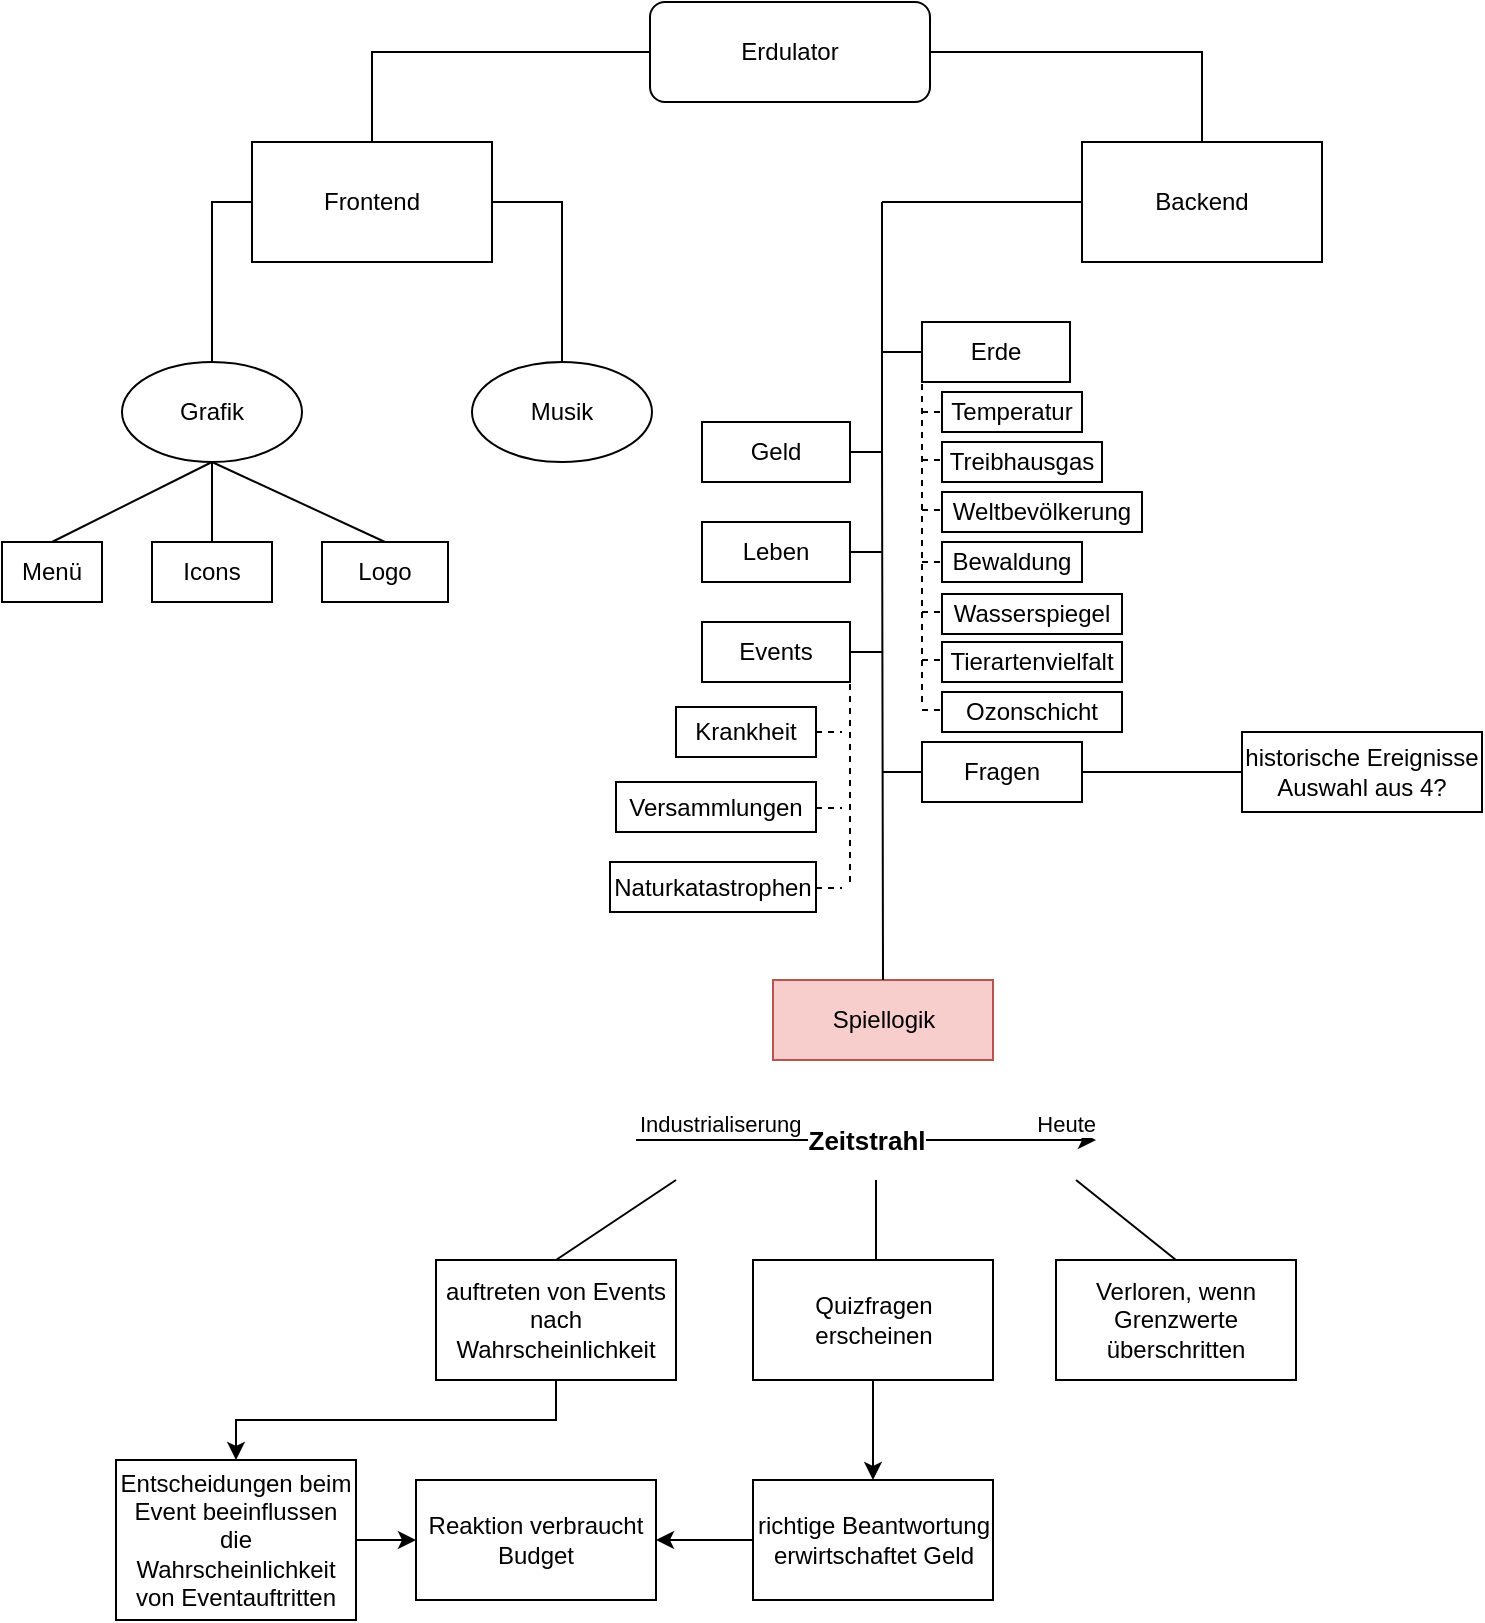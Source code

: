 <mxfile version="21.3.7" type="device">
  <diagram id="C5RBs43oDa-KdzZeNtuy" name="Page-1">
    <mxGraphModel dx="821" dy="531" grid="1" gridSize="10" guides="1" tooltips="1" connect="1" arrows="1" fold="1" page="1" pageScale="1" pageWidth="827" pageHeight="1169" math="0" shadow="0">
      <root>
        <mxCell id="WIyWlLk6GJQsqaUBKTNV-0" />
        <mxCell id="WIyWlLk6GJQsqaUBKTNV-1" parent="WIyWlLk6GJQsqaUBKTNV-0" />
        <mxCell id="-32vy3LndMPn5ti-Iiko-0" value="Erdulator" style="rounded=1;whiteSpace=wrap;html=1;" parent="WIyWlLk6GJQsqaUBKTNV-1" vertex="1">
          <mxGeometry x="344" y="10" width="140" height="50" as="geometry" />
        </mxCell>
        <mxCell id="-32vy3LndMPn5ti-Iiko-4" value="Logo" style="rounded=0;whiteSpace=wrap;html=1;" parent="WIyWlLk6GJQsqaUBKTNV-1" vertex="1">
          <mxGeometry x="180" y="280" width="63" height="30" as="geometry" />
        </mxCell>
        <mxCell id="-32vy3LndMPn5ti-Iiko-6" value="Musik" style="ellipse;whiteSpace=wrap;html=1;" parent="WIyWlLk6GJQsqaUBKTNV-1" vertex="1">
          <mxGeometry x="255" y="190" width="90" height="50" as="geometry" />
        </mxCell>
        <mxCell id="-32vy3LndMPn5ti-Iiko-7" value="Grafik" style="ellipse;whiteSpace=wrap;html=1;" parent="WIyWlLk6GJQsqaUBKTNV-1" vertex="1">
          <mxGeometry x="80" y="190" width="90" height="50" as="geometry" />
        </mxCell>
        <mxCell id="-32vy3LndMPn5ti-Iiko-8" value="Icons" style="rounded=0;whiteSpace=wrap;html=1;" parent="WIyWlLk6GJQsqaUBKTNV-1" vertex="1">
          <mxGeometry x="95" y="280" width="60" height="30" as="geometry" />
        </mxCell>
        <mxCell id="-32vy3LndMPn5ti-Iiko-9" value="Spiellogik" style="rounded=0;whiteSpace=wrap;html=1;fillColor=#f8cecc;strokeColor=#b85450;" parent="WIyWlLk6GJQsqaUBKTNV-1" vertex="1">
          <mxGeometry x="405.5" y="499" width="110" height="40" as="geometry" />
        </mxCell>
        <mxCell id="-32vy3LndMPn5ti-Iiko-12" value="Backend" style="rounded=0;whiteSpace=wrap;html=1;" parent="WIyWlLk6GJQsqaUBKTNV-1" vertex="1">
          <mxGeometry x="560" y="80" width="120" height="60" as="geometry" />
        </mxCell>
        <mxCell id="-32vy3LndMPn5ti-Iiko-13" value="Menü" style="rounded=0;whiteSpace=wrap;html=1;" parent="WIyWlLk6GJQsqaUBKTNV-1" vertex="1">
          <mxGeometry x="20" y="280" width="50" height="30" as="geometry" />
        </mxCell>
        <mxCell id="-32vy3LndMPn5ti-Iiko-14" value="Erde" style="rounded=0;whiteSpace=wrap;html=1;" parent="WIyWlLk6GJQsqaUBKTNV-1" vertex="1">
          <mxGeometry x="480" y="170" width="74" height="30" as="geometry" />
        </mxCell>
        <mxCell id="hOgS6Yp5M-0GujkyoiVl-0" value="Frontend" style="rounded=0;whiteSpace=wrap;html=1;" parent="WIyWlLk6GJQsqaUBKTNV-1" vertex="1">
          <mxGeometry x="145" y="80" width="120" height="60" as="geometry" />
        </mxCell>
        <mxCell id="hOgS6Yp5M-0GujkyoiVl-1" value="Geld" style="rounded=0;whiteSpace=wrap;html=1;" parent="WIyWlLk6GJQsqaUBKTNV-1" vertex="1">
          <mxGeometry x="370" y="220" width="74" height="30" as="geometry" />
        </mxCell>
        <mxCell id="hOgS6Yp5M-0GujkyoiVl-3" value="Events" style="rounded=0;whiteSpace=wrap;html=1;" parent="WIyWlLk6GJQsqaUBKTNV-1" vertex="1">
          <mxGeometry x="370" y="320" width="74" height="30" as="geometry" />
        </mxCell>
        <mxCell id="hOgS6Yp5M-0GujkyoiVl-5" value="Fragen" style="rounded=0;whiteSpace=wrap;html=1;" parent="WIyWlLk6GJQsqaUBKTNV-1" vertex="1">
          <mxGeometry x="480" y="380" width="80" height="30" as="geometry" />
        </mxCell>
        <mxCell id="hOgS6Yp5M-0GujkyoiVl-6" value="historische Ereignisse&lt;br&gt;Auswahl aus 4?" style="rounded=0;whiteSpace=wrap;html=1;" parent="WIyWlLk6GJQsqaUBKTNV-1" vertex="1">
          <mxGeometry x="640" y="375" width="120" height="40" as="geometry" />
        </mxCell>
        <mxCell id="hOgS6Yp5M-0GujkyoiVl-8" value="" style="endArrow=none;html=1;rounded=0;entryX=1;entryY=0.5;entryDx=0;entryDy=0;exitX=0;exitY=0.5;exitDx=0;exitDy=0;" parent="WIyWlLk6GJQsqaUBKTNV-1" source="hOgS6Yp5M-0GujkyoiVl-6" target="hOgS6Yp5M-0GujkyoiVl-5" edge="1">
          <mxGeometry width="50" height="50" relative="1" as="geometry">
            <mxPoint x="630" y="385" as="sourcePoint" />
            <mxPoint x="440" y="260" as="targetPoint" />
          </mxGeometry>
        </mxCell>
        <mxCell id="hOgS6Yp5M-0GujkyoiVl-11" value="" style="endArrow=none;html=1;rounded=0;entryX=0;entryY=0.5;entryDx=0;entryDy=0;exitX=0.5;exitY=0;exitDx=0;exitDy=0;" parent="WIyWlLk6GJQsqaUBKTNV-1" source="hOgS6Yp5M-0GujkyoiVl-0" target="-32vy3LndMPn5ti-Iiko-0" edge="1">
          <mxGeometry width="50" height="50" relative="1" as="geometry">
            <mxPoint x="390" y="310" as="sourcePoint" />
            <mxPoint x="440" y="260" as="targetPoint" />
            <Array as="points">
              <mxPoint x="205" y="35" />
            </Array>
          </mxGeometry>
        </mxCell>
        <mxCell id="hOgS6Yp5M-0GujkyoiVl-12" value="" style="endArrow=none;html=1;rounded=0;entryX=1;entryY=0.5;entryDx=0;entryDy=0;exitX=0.5;exitY=0;exitDx=0;exitDy=0;" parent="WIyWlLk6GJQsqaUBKTNV-1" source="-32vy3LndMPn5ti-Iiko-12" target="-32vy3LndMPn5ti-Iiko-0" edge="1">
          <mxGeometry width="50" height="50" relative="1" as="geometry">
            <mxPoint x="390" y="310" as="sourcePoint" />
            <mxPoint x="440" y="260" as="targetPoint" />
            <Array as="points">
              <mxPoint x="620" y="35" />
            </Array>
          </mxGeometry>
        </mxCell>
        <mxCell id="hOgS6Yp5M-0GujkyoiVl-14" value="" style="endArrow=none;html=1;rounded=0;exitX=0.5;exitY=0;exitDx=0;exitDy=0;" parent="WIyWlLk6GJQsqaUBKTNV-1" edge="1" source="-32vy3LndMPn5ti-Iiko-9">
          <mxGeometry width="50" height="50" relative="1" as="geometry">
            <mxPoint x="460" y="470" as="sourcePoint" />
            <mxPoint x="460" y="110" as="targetPoint" />
            <Array as="points">
              <mxPoint x="460" y="230" />
            </Array>
          </mxGeometry>
        </mxCell>
        <mxCell id="hOgS6Yp5M-0GujkyoiVl-15" value="" style="endArrow=none;html=1;rounded=0;entryX=0;entryY=0.5;entryDx=0;entryDy=0;" parent="WIyWlLk6GJQsqaUBKTNV-1" edge="1" target="-32vy3LndMPn5ti-Iiko-12">
          <mxGeometry width="50" height="50" relative="1" as="geometry">
            <mxPoint x="460" y="110" as="sourcePoint" />
            <mxPoint x="520" y="110" as="targetPoint" />
          </mxGeometry>
        </mxCell>
        <mxCell id="hOgS6Yp5M-0GujkyoiVl-16" value="" style="endArrow=none;html=1;rounded=0;exitX=0;exitY=0.5;exitDx=0;exitDy=0;" parent="WIyWlLk6GJQsqaUBKTNV-1" source="-32vy3LndMPn5ti-Iiko-14" edge="1">
          <mxGeometry width="50" height="50" relative="1" as="geometry">
            <mxPoint x="390" y="310" as="sourcePoint" />
            <mxPoint x="460" y="185" as="targetPoint" />
          </mxGeometry>
        </mxCell>
        <mxCell id="hOgS6Yp5M-0GujkyoiVl-20" value="" style="endArrow=none;html=1;rounded=0;entryX=0;entryY=0.5;entryDx=0;entryDy=0;" parent="WIyWlLk6GJQsqaUBKTNV-1" target="hOgS6Yp5M-0GujkyoiVl-5" edge="1">
          <mxGeometry width="50" height="50" relative="1" as="geometry">
            <mxPoint x="460" y="395" as="sourcePoint" />
            <mxPoint x="450" y="270" as="targetPoint" />
          </mxGeometry>
        </mxCell>
        <mxCell id="hOgS6Yp5M-0GujkyoiVl-21" value="" style="endArrow=none;html=1;rounded=0;entryX=0;entryY=0.5;entryDx=0;entryDy=0;exitX=0.5;exitY=0;exitDx=0;exitDy=0;" parent="WIyWlLk6GJQsqaUBKTNV-1" source="-32vy3LndMPn5ti-Iiko-7" target="hOgS6Yp5M-0GujkyoiVl-0" edge="1">
          <mxGeometry width="50" height="50" relative="1" as="geometry">
            <mxPoint x="435" y="230" as="sourcePoint" />
            <mxPoint x="485" y="180" as="targetPoint" />
            <Array as="points">
              <mxPoint x="125" y="110" />
            </Array>
          </mxGeometry>
        </mxCell>
        <mxCell id="hOgS6Yp5M-0GujkyoiVl-22" value="" style="endArrow=none;html=1;rounded=0;entryX=0.5;entryY=0;entryDx=0;entryDy=0;exitX=1;exitY=0.5;exitDx=0;exitDy=0;" parent="WIyWlLk6GJQsqaUBKTNV-1" source="hOgS6Yp5M-0GujkyoiVl-0" target="-32vy3LndMPn5ti-Iiko-6" edge="1">
          <mxGeometry width="50" height="50" relative="1" as="geometry">
            <mxPoint x="435" y="230" as="sourcePoint" />
            <mxPoint x="485" y="180" as="targetPoint" />
            <Array as="points">
              <mxPoint x="300" y="110" />
            </Array>
          </mxGeometry>
        </mxCell>
        <mxCell id="hOgS6Yp5M-0GujkyoiVl-23" value="" style="endArrow=none;html=1;rounded=0;entryX=0.5;entryY=1;entryDx=0;entryDy=0;exitX=0.5;exitY=0;exitDx=0;exitDy=0;" parent="WIyWlLk6GJQsqaUBKTNV-1" source="-32vy3LndMPn5ti-Iiko-13" target="-32vy3LndMPn5ti-Iiko-7" edge="1">
          <mxGeometry width="50" height="50" relative="1" as="geometry">
            <mxPoint x="435" y="230" as="sourcePoint" />
            <mxPoint x="485" y="180" as="targetPoint" />
          </mxGeometry>
        </mxCell>
        <mxCell id="hOgS6Yp5M-0GujkyoiVl-24" value="" style="endArrow=none;html=1;rounded=0;exitX=0.5;exitY=0;exitDx=0;exitDy=0;entryX=0.5;entryY=1;entryDx=0;entryDy=0;" parent="WIyWlLk6GJQsqaUBKTNV-1" source="-32vy3LndMPn5ti-Iiko-8" target="-32vy3LndMPn5ti-Iiko-7" edge="1">
          <mxGeometry width="50" height="50" relative="1" as="geometry">
            <mxPoint x="435" y="230" as="sourcePoint" />
            <mxPoint x="485" y="180" as="targetPoint" />
          </mxGeometry>
        </mxCell>
        <mxCell id="hOgS6Yp5M-0GujkyoiVl-25" value="" style="endArrow=none;html=1;rounded=0;entryX=0.5;entryY=1;entryDx=0;entryDy=0;exitX=0.5;exitY=0;exitDx=0;exitDy=0;" parent="WIyWlLk6GJQsqaUBKTNV-1" source="-32vy3LndMPn5ti-Iiko-4" target="-32vy3LndMPn5ti-Iiko-7" edge="1">
          <mxGeometry width="50" height="50" relative="1" as="geometry">
            <mxPoint x="435" y="230" as="sourcePoint" />
            <mxPoint x="485" y="180" as="targetPoint" />
          </mxGeometry>
        </mxCell>
        <mxCell id="eFvADaPb18l-1pj3lCzg-3" value="Leben" style="rounded=0;whiteSpace=wrap;html=1;" vertex="1" parent="WIyWlLk6GJQsqaUBKTNV-1">
          <mxGeometry x="370" y="270" width="74" height="30" as="geometry" />
        </mxCell>
        <mxCell id="eFvADaPb18l-1pj3lCzg-12" value="" style="endArrow=classic;html=1;rounded=0;" edge="1" parent="WIyWlLk6GJQsqaUBKTNV-1">
          <mxGeometry relative="1" as="geometry">
            <mxPoint x="337" y="579" as="sourcePoint" />
            <mxPoint x="567" y="579" as="targetPoint" />
          </mxGeometry>
        </mxCell>
        <mxCell id="eFvADaPb18l-1pj3lCzg-13" value="Zeitstrahl" style="edgeLabel;resizable=0;html=1;align=center;verticalAlign=middle;fontSize=13;fontStyle=1" connectable="0" vertex="1" parent="eFvADaPb18l-1pj3lCzg-12">
          <mxGeometry relative="1" as="geometry" />
        </mxCell>
        <mxCell id="eFvADaPb18l-1pj3lCzg-14" value="Industrialiserung" style="edgeLabel;resizable=0;html=1;align=left;verticalAlign=bottom;" connectable="0" vertex="1" parent="eFvADaPb18l-1pj3lCzg-12">
          <mxGeometry x="-1" relative="1" as="geometry" />
        </mxCell>
        <mxCell id="eFvADaPb18l-1pj3lCzg-15" value="Heute" style="edgeLabel;resizable=0;html=1;align=right;verticalAlign=bottom;" connectable="0" vertex="1" parent="eFvADaPb18l-1pj3lCzg-12">
          <mxGeometry x="1" relative="1" as="geometry" />
        </mxCell>
        <mxCell id="eFvADaPb18l-1pj3lCzg-19" style="edgeStyle=orthogonalEdgeStyle;rounded=0;orthogonalLoop=1;jettySize=auto;html=1;exitX=0.5;exitY=1;exitDx=0;exitDy=0;entryX=0.5;entryY=0;entryDx=0;entryDy=0;" edge="1" parent="WIyWlLk6GJQsqaUBKTNV-1" source="eFvADaPb18l-1pj3lCzg-16" target="eFvADaPb18l-1pj3lCzg-18">
          <mxGeometry relative="1" as="geometry" />
        </mxCell>
        <mxCell id="eFvADaPb18l-1pj3lCzg-16" value="auftreten von Events nach Wahrscheinlichkeit" style="rounded=0;whiteSpace=wrap;html=1;" vertex="1" parent="WIyWlLk6GJQsqaUBKTNV-1">
          <mxGeometry x="237" y="639" width="120" height="60" as="geometry" />
        </mxCell>
        <mxCell id="eFvADaPb18l-1pj3lCzg-24" style="edgeStyle=orthogonalEdgeStyle;rounded=0;orthogonalLoop=1;jettySize=auto;html=1;exitX=1;exitY=0.5;exitDx=0;exitDy=0;entryX=0;entryY=0.5;entryDx=0;entryDy=0;" edge="1" parent="WIyWlLk6GJQsqaUBKTNV-1" source="eFvADaPb18l-1pj3lCzg-18" target="eFvADaPb18l-1pj3lCzg-23">
          <mxGeometry relative="1" as="geometry" />
        </mxCell>
        <mxCell id="eFvADaPb18l-1pj3lCzg-18" value="Entscheidungen beim Event beeinflussen die Wahrscheinlichkeit von Eventauftritten" style="rounded=0;whiteSpace=wrap;html=1;" vertex="1" parent="WIyWlLk6GJQsqaUBKTNV-1">
          <mxGeometry x="77" y="739" width="120" height="80" as="geometry" />
        </mxCell>
        <mxCell id="eFvADaPb18l-1pj3lCzg-26" value="" style="edgeStyle=orthogonalEdgeStyle;rounded=0;orthogonalLoop=1;jettySize=auto;html=1;" edge="1" parent="WIyWlLk6GJQsqaUBKTNV-1" source="eFvADaPb18l-1pj3lCzg-20" target="eFvADaPb18l-1pj3lCzg-25">
          <mxGeometry relative="1" as="geometry" />
        </mxCell>
        <mxCell id="eFvADaPb18l-1pj3lCzg-20" value="Quizfragen erscheinen" style="rounded=0;whiteSpace=wrap;html=1;" vertex="1" parent="WIyWlLk6GJQsqaUBKTNV-1">
          <mxGeometry x="395.5" y="639" width="120" height="60" as="geometry" />
        </mxCell>
        <mxCell id="eFvADaPb18l-1pj3lCzg-23" value="Reaktion verbraucht Budget" style="rounded=0;whiteSpace=wrap;html=1;" vertex="1" parent="WIyWlLk6GJQsqaUBKTNV-1">
          <mxGeometry x="227" y="749" width="120" height="60" as="geometry" />
        </mxCell>
        <mxCell id="eFvADaPb18l-1pj3lCzg-27" style="edgeStyle=orthogonalEdgeStyle;rounded=0;orthogonalLoop=1;jettySize=auto;html=1;exitX=0;exitY=0.5;exitDx=0;exitDy=0;entryX=1;entryY=0.5;entryDx=0;entryDy=0;" edge="1" parent="WIyWlLk6GJQsqaUBKTNV-1" source="eFvADaPb18l-1pj3lCzg-25" target="eFvADaPb18l-1pj3lCzg-23">
          <mxGeometry relative="1" as="geometry" />
        </mxCell>
        <mxCell id="eFvADaPb18l-1pj3lCzg-25" value="richtige Beantwortung erwirtschaftet Geld" style="whiteSpace=wrap;html=1;rounded=0;" vertex="1" parent="WIyWlLk6GJQsqaUBKTNV-1">
          <mxGeometry x="395.5" y="749" width="120" height="60" as="geometry" />
        </mxCell>
        <mxCell id="eFvADaPb18l-1pj3lCzg-28" value="Verloren, wenn Grenzwerte überschritten" style="rounded=0;whiteSpace=wrap;html=1;" vertex="1" parent="WIyWlLk6GJQsqaUBKTNV-1">
          <mxGeometry x="547" y="639" width="120" height="60" as="geometry" />
        </mxCell>
        <mxCell id="eFvADaPb18l-1pj3lCzg-32" value="" style="endArrow=none;html=1;rounded=0;entryX=0.5;entryY=0;entryDx=0;entryDy=0;" edge="1" parent="WIyWlLk6GJQsqaUBKTNV-1" target="eFvADaPb18l-1pj3lCzg-16">
          <mxGeometry width="50" height="50" relative="1" as="geometry">
            <mxPoint x="357" y="599" as="sourcePoint" />
            <mxPoint x="407" y="699" as="targetPoint" />
          </mxGeometry>
        </mxCell>
        <mxCell id="eFvADaPb18l-1pj3lCzg-34" value="" style="endArrow=none;html=1;rounded=0;" edge="1" parent="WIyWlLk6GJQsqaUBKTNV-1">
          <mxGeometry width="50" height="50" relative="1" as="geometry">
            <mxPoint x="457" y="599" as="sourcePoint" />
            <mxPoint x="457" y="639" as="targetPoint" />
          </mxGeometry>
        </mxCell>
        <mxCell id="eFvADaPb18l-1pj3lCzg-37" value="" style="endArrow=none;html=1;rounded=0;entryX=0.5;entryY=0;entryDx=0;entryDy=0;" edge="1" parent="WIyWlLk6GJQsqaUBKTNV-1" target="eFvADaPb18l-1pj3lCzg-28">
          <mxGeometry width="50" height="50" relative="1" as="geometry">
            <mxPoint x="557" y="599" as="sourcePoint" />
            <mxPoint x="617" y="629" as="targetPoint" />
          </mxGeometry>
        </mxCell>
        <mxCell id="eFvADaPb18l-1pj3lCzg-41" value="" style="endArrow=none;html=1;rounded=0;entryX=1;entryY=0.5;entryDx=0;entryDy=0;" edge="1" parent="WIyWlLk6GJQsqaUBKTNV-1" target="hOgS6Yp5M-0GujkyoiVl-1">
          <mxGeometry width="50" height="50" relative="1" as="geometry">
            <mxPoint x="460" y="235" as="sourcePoint" />
            <mxPoint x="540" y="310" as="targetPoint" />
          </mxGeometry>
        </mxCell>
        <mxCell id="eFvADaPb18l-1pj3lCzg-42" value="" style="endArrow=none;html=1;rounded=0;entryX=1;entryY=0.5;entryDx=0;entryDy=0;" edge="1" parent="WIyWlLk6GJQsqaUBKTNV-1" target="hOgS6Yp5M-0GujkyoiVl-3">
          <mxGeometry width="50" height="50" relative="1" as="geometry">
            <mxPoint x="460" y="335" as="sourcePoint" />
            <mxPoint x="530" y="300" as="targetPoint" />
          </mxGeometry>
        </mxCell>
        <mxCell id="eFvADaPb18l-1pj3lCzg-43" value="Naturkatastrophen" style="rounded=0;whiteSpace=wrap;html=1;" vertex="1" parent="WIyWlLk6GJQsqaUBKTNV-1">
          <mxGeometry x="324" y="440" width="103" height="25" as="geometry" />
        </mxCell>
        <mxCell id="eFvADaPb18l-1pj3lCzg-47" value="Krankheit" style="rounded=0;whiteSpace=wrap;html=1;" vertex="1" parent="WIyWlLk6GJQsqaUBKTNV-1">
          <mxGeometry x="357" y="362.5" width="70" height="25" as="geometry" />
        </mxCell>
        <mxCell id="eFvADaPb18l-1pj3lCzg-49" value="Versammlungen" style="rounded=0;whiteSpace=wrap;html=1;" vertex="1" parent="WIyWlLk6GJQsqaUBKTNV-1">
          <mxGeometry x="327" y="400" width="100" height="25" as="geometry" />
        </mxCell>
        <mxCell id="eFvADaPb18l-1pj3lCzg-51" value="" style="endArrow=none;html=1;rounded=0;entryX=1;entryY=1;entryDx=0;entryDy=0;dashed=1;" edge="1" parent="WIyWlLk6GJQsqaUBKTNV-1" target="hOgS6Yp5M-0GujkyoiVl-3">
          <mxGeometry width="50" height="50" relative="1" as="geometry">
            <mxPoint x="444" y="450" as="sourcePoint" />
            <mxPoint x="410" y="430" as="targetPoint" />
          </mxGeometry>
        </mxCell>
        <mxCell id="eFvADaPb18l-1pj3lCzg-52" value="" style="endArrow=none;dashed=1;html=1;rounded=0;exitX=1;exitY=0.5;exitDx=0;exitDy=0;" edge="1" parent="WIyWlLk6GJQsqaUBKTNV-1" source="eFvADaPb18l-1pj3lCzg-47">
          <mxGeometry width="50" height="50" relative="1" as="geometry">
            <mxPoint x="360" y="480" as="sourcePoint" />
            <mxPoint x="440" y="375" as="targetPoint" />
          </mxGeometry>
        </mxCell>
        <mxCell id="eFvADaPb18l-1pj3lCzg-53" value="" style="endArrow=none;dashed=1;html=1;rounded=0;exitX=1;exitY=0.5;exitDx=0;exitDy=0;" edge="1" parent="WIyWlLk6GJQsqaUBKTNV-1">
          <mxGeometry width="50" height="50" relative="1" as="geometry">
            <mxPoint x="427" y="413" as="sourcePoint" />
            <mxPoint x="440" y="413" as="targetPoint" />
          </mxGeometry>
        </mxCell>
        <mxCell id="eFvADaPb18l-1pj3lCzg-54" value="" style="endArrow=none;dashed=1;html=1;rounded=0;exitX=1;exitY=0.5;exitDx=0;exitDy=0;" edge="1" parent="WIyWlLk6GJQsqaUBKTNV-1">
          <mxGeometry width="50" height="50" relative="1" as="geometry">
            <mxPoint x="427" y="453" as="sourcePoint" />
            <mxPoint x="440" y="453" as="targetPoint" />
          </mxGeometry>
        </mxCell>
        <mxCell id="eFvADaPb18l-1pj3lCzg-55" value="" style="endArrow=none;html=1;rounded=0;entryX=1;entryY=0.5;entryDx=0;entryDy=0;" edge="1" parent="WIyWlLk6GJQsqaUBKTNV-1">
          <mxGeometry width="50" height="50" relative="1" as="geometry">
            <mxPoint x="460" y="285" as="sourcePoint" />
            <mxPoint x="444" y="285" as="targetPoint" />
          </mxGeometry>
        </mxCell>
        <mxCell id="eFvADaPb18l-1pj3lCzg-56" value="" style="endArrow=none;dashed=1;html=1;rounded=0;entryX=0;entryY=1;entryDx=0;entryDy=0;" edge="1" parent="WIyWlLk6GJQsqaUBKTNV-1" target="-32vy3LndMPn5ti-Iiko-14">
          <mxGeometry width="50" height="50" relative="1" as="geometry">
            <mxPoint x="480" y="360" as="sourcePoint" />
            <mxPoint x="580" y="250" as="targetPoint" />
          </mxGeometry>
        </mxCell>
        <mxCell id="eFvADaPb18l-1pj3lCzg-57" value="Temperatur" style="rounded=0;whiteSpace=wrap;html=1;" vertex="1" parent="WIyWlLk6GJQsqaUBKTNV-1">
          <mxGeometry x="490" y="205" width="70" height="20" as="geometry" />
        </mxCell>
        <mxCell id="eFvADaPb18l-1pj3lCzg-58" value="Treibhausgas" style="rounded=0;whiteSpace=wrap;html=1;" vertex="1" parent="WIyWlLk6GJQsqaUBKTNV-1">
          <mxGeometry x="490" y="230" width="80" height="20" as="geometry" />
        </mxCell>
        <mxCell id="eFvADaPb18l-1pj3lCzg-59" value="Weltbevölkerung" style="rounded=0;whiteSpace=wrap;html=1;" vertex="1" parent="WIyWlLk6GJQsqaUBKTNV-1">
          <mxGeometry x="490" y="255" width="100" height="20" as="geometry" />
        </mxCell>
        <mxCell id="eFvADaPb18l-1pj3lCzg-60" value="Bewaldung" style="rounded=0;whiteSpace=wrap;html=1;" vertex="1" parent="WIyWlLk6GJQsqaUBKTNV-1">
          <mxGeometry x="490" y="280" width="70" height="20" as="geometry" />
        </mxCell>
        <mxCell id="eFvADaPb18l-1pj3lCzg-61" value="Wasserspiegel" style="rounded=0;whiteSpace=wrap;html=1;" vertex="1" parent="WIyWlLk6GJQsqaUBKTNV-1">
          <mxGeometry x="490" y="306" width="90" height="20" as="geometry" />
        </mxCell>
        <mxCell id="eFvADaPb18l-1pj3lCzg-63" value="Tierartenvielfalt" style="rounded=0;whiteSpace=wrap;html=1;" vertex="1" parent="WIyWlLk6GJQsqaUBKTNV-1">
          <mxGeometry x="490" y="330" width="90" height="20" as="geometry" />
        </mxCell>
        <mxCell id="eFvADaPb18l-1pj3lCzg-65" value="Ozonschicht" style="rounded=0;whiteSpace=wrap;html=1;" vertex="1" parent="WIyWlLk6GJQsqaUBKTNV-1">
          <mxGeometry x="490" y="355" width="90" height="20" as="geometry" />
        </mxCell>
        <mxCell id="eFvADaPb18l-1pj3lCzg-66" value="" style="endArrow=none;dashed=1;html=1;rounded=0;entryX=0;entryY=0.5;entryDx=0;entryDy=0;" edge="1" parent="WIyWlLk6GJQsqaUBKTNV-1" target="eFvADaPb18l-1pj3lCzg-57">
          <mxGeometry width="50" height="50" relative="1" as="geometry">
            <mxPoint x="480" y="215" as="sourcePoint" />
            <mxPoint x="550" y="240" as="targetPoint" />
          </mxGeometry>
        </mxCell>
        <mxCell id="eFvADaPb18l-1pj3lCzg-67" value="" style="endArrow=none;dashed=1;html=1;rounded=0;entryX=0;entryY=0.5;entryDx=0;entryDy=0;" edge="1" parent="WIyWlLk6GJQsqaUBKTNV-1">
          <mxGeometry width="50" height="50" relative="1" as="geometry">
            <mxPoint x="480" y="239" as="sourcePoint" />
            <mxPoint x="490" y="239" as="targetPoint" />
          </mxGeometry>
        </mxCell>
        <mxCell id="eFvADaPb18l-1pj3lCzg-68" value="" style="endArrow=none;dashed=1;html=1;rounded=0;entryX=0;entryY=0.5;entryDx=0;entryDy=0;" edge="1" parent="WIyWlLk6GJQsqaUBKTNV-1">
          <mxGeometry width="50" height="50" relative="1" as="geometry">
            <mxPoint x="480" y="264" as="sourcePoint" />
            <mxPoint x="490" y="264" as="targetPoint" />
          </mxGeometry>
        </mxCell>
        <mxCell id="eFvADaPb18l-1pj3lCzg-69" value="" style="endArrow=none;dashed=1;html=1;rounded=0;entryX=0;entryY=0.5;entryDx=0;entryDy=0;" edge="1" parent="WIyWlLk6GJQsqaUBKTNV-1">
          <mxGeometry width="50" height="50" relative="1" as="geometry">
            <mxPoint x="480" y="290" as="sourcePoint" />
            <mxPoint x="490" y="290" as="targetPoint" />
          </mxGeometry>
        </mxCell>
        <mxCell id="eFvADaPb18l-1pj3lCzg-70" value="" style="endArrow=none;dashed=1;html=1;rounded=0;entryX=0;entryY=0.5;entryDx=0;entryDy=0;" edge="1" parent="WIyWlLk6GJQsqaUBKTNV-1">
          <mxGeometry width="50" height="50" relative="1" as="geometry">
            <mxPoint x="480" y="315" as="sourcePoint" />
            <mxPoint x="490" y="315" as="targetPoint" />
          </mxGeometry>
        </mxCell>
        <mxCell id="eFvADaPb18l-1pj3lCzg-71" value="" style="endArrow=none;dashed=1;html=1;rounded=0;entryX=0;entryY=0.5;entryDx=0;entryDy=0;" edge="1" parent="WIyWlLk6GJQsqaUBKTNV-1">
          <mxGeometry width="50" height="50" relative="1" as="geometry">
            <mxPoint x="480" y="339" as="sourcePoint" />
            <mxPoint x="490" y="339" as="targetPoint" />
          </mxGeometry>
        </mxCell>
        <mxCell id="eFvADaPb18l-1pj3lCzg-72" value="" style="endArrow=none;dashed=1;html=1;rounded=0;entryX=0;entryY=0.5;entryDx=0;entryDy=0;" edge="1" parent="WIyWlLk6GJQsqaUBKTNV-1">
          <mxGeometry width="50" height="50" relative="1" as="geometry">
            <mxPoint x="480" y="364" as="sourcePoint" />
            <mxPoint x="490" y="364" as="targetPoint" />
          </mxGeometry>
        </mxCell>
      </root>
    </mxGraphModel>
  </diagram>
</mxfile>
